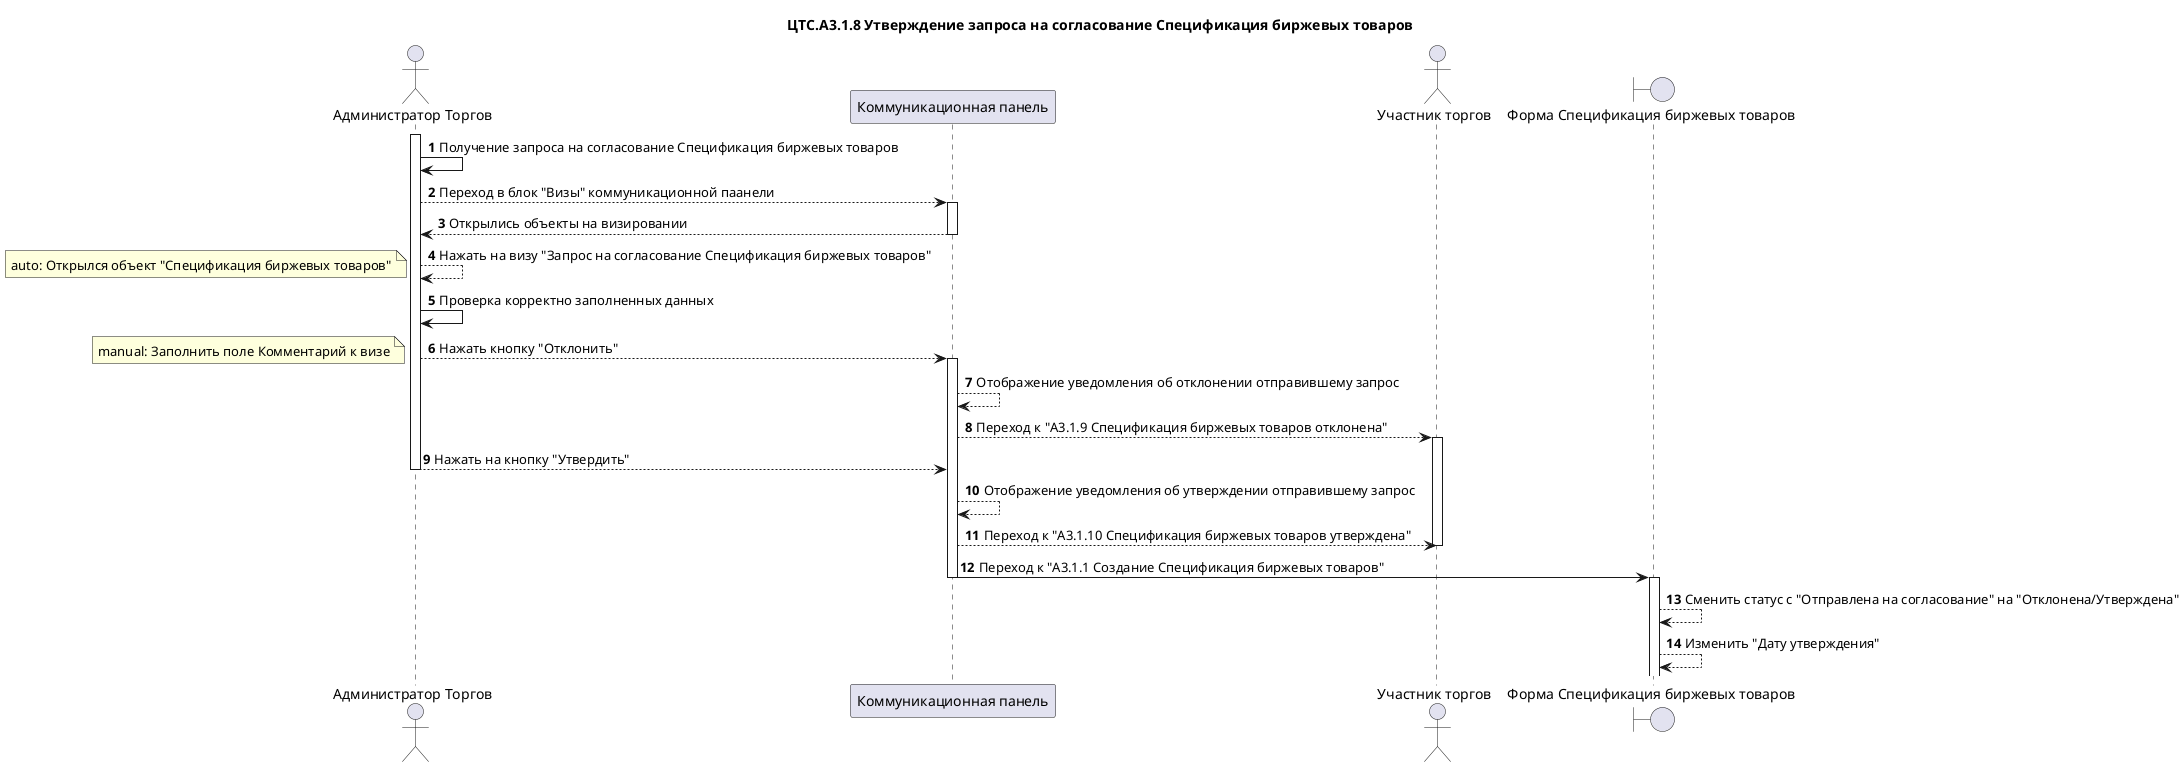 @startuml "ЦТС.А3.1 Допуск товара к торгам"
title "ЦТС.А3.1.8 Утверждение запроса на согласование Спецификация биржевых товаров"
actor "Администратор Торгов" as UserCTS
participant "Коммуникационная панель" as CommunicationPanel
actor "Участник торгов" as User
boundary "Форма Спецификация биржевых товаров" as Specification

autonumber

activate UserCTS
UserCTS->UserCTS: Получение запроса на согласование Спецификация биржевых товаров


UserCTS-->CommunicationPanel: Переход в блок "Визы" коммуникационной паанели
activate CommunicationPanel
CommunicationPanel-->UserCTS: Открылись объекты на визировании
deactivate CommunicationPanel
UserCTS-->UserCTS: Нажать на визу "Запрос на согласование Спецификация биржевых товаров"

note left
 auto: Открылся объект "Спецификация биржевых товаров"
end note 

UserCTS->UserCTS: Проверка корректно заполненных данных

        UserCTS-->CommunicationPanel: Нажать кнопку "Отклонить"
    note left
         manual: Заполнить поле Комментарий к визе
    end note
    activate CommunicationPanel

CommunicationPanel-->CommunicationPanel: Отображение уведомления об отклонении отправившему запрос



CommunicationPanel-->User: Переход к "А3.1.9 Спецификация биржевых товаров отклонена"
activate User
UserCTS-->CommunicationPanel: Нажать на кнопку "Утвердить"
deactivate UserCTS
CommunicationPanel-->CommunicationPanel: Отображение уведомления об утверждении отправившему запрос
deactivate UserCTS
CommunicationPanel-->User: Переход к "А3.1.10 Спецификация биржевых товаров утверждена"
deactivate User
CommunicationPanel->Specification: Переход к "А3.1.1 Создание Спецификация биржевых товаров"
deactivate CommunicationPanel
activate Specification
Specification-->Specification: Сменить статус с "Отправлена на согласование" на "Отклонена/Утверждена"
Specification-->Specification: Изменить "Дату утверждения"
@enduml